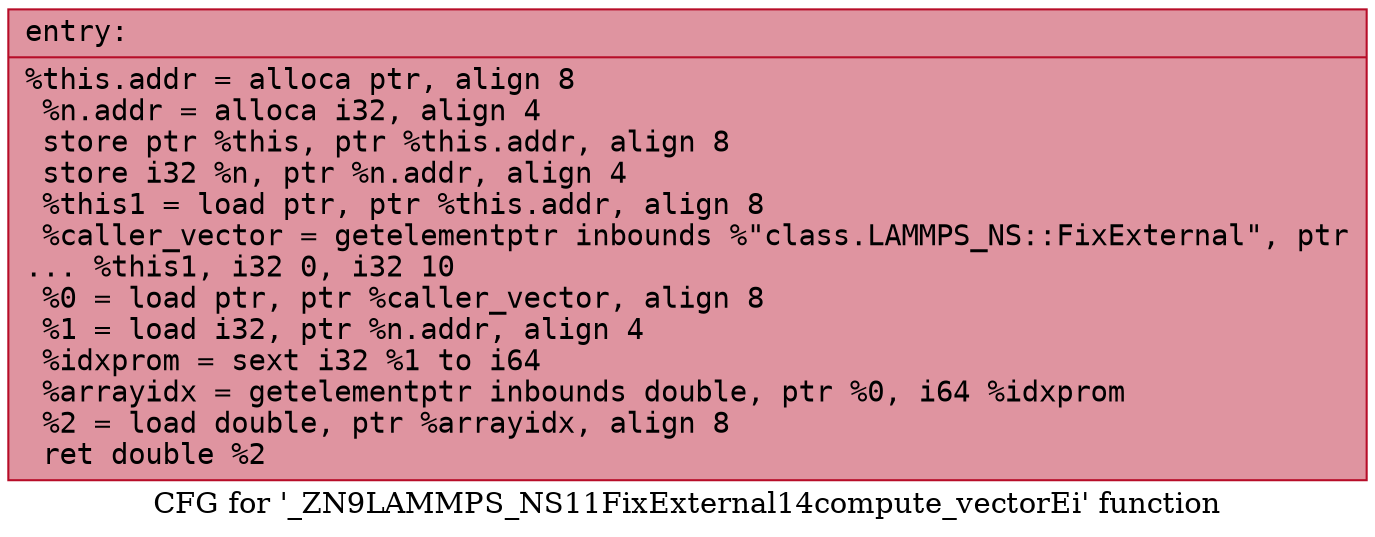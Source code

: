 digraph "CFG for '_ZN9LAMMPS_NS11FixExternal14compute_vectorEi' function" {
	label="CFG for '_ZN9LAMMPS_NS11FixExternal14compute_vectorEi' function";

	Node0x5634c6560fd0 [shape=record,color="#b70d28ff", style=filled, fillcolor="#b70d2870" fontname="Courier",label="{entry:\l|  %this.addr = alloca ptr, align 8\l  %n.addr = alloca i32, align 4\l  store ptr %this, ptr %this.addr, align 8\l  store i32 %n, ptr %n.addr, align 4\l  %this1 = load ptr, ptr %this.addr, align 8\l  %caller_vector = getelementptr inbounds %\"class.LAMMPS_NS::FixExternal\", ptr\l... %this1, i32 0, i32 10\l  %0 = load ptr, ptr %caller_vector, align 8\l  %1 = load i32, ptr %n.addr, align 4\l  %idxprom = sext i32 %1 to i64\l  %arrayidx = getelementptr inbounds double, ptr %0, i64 %idxprom\l  %2 = load double, ptr %arrayidx, align 8\l  ret double %2\l}"];
}
